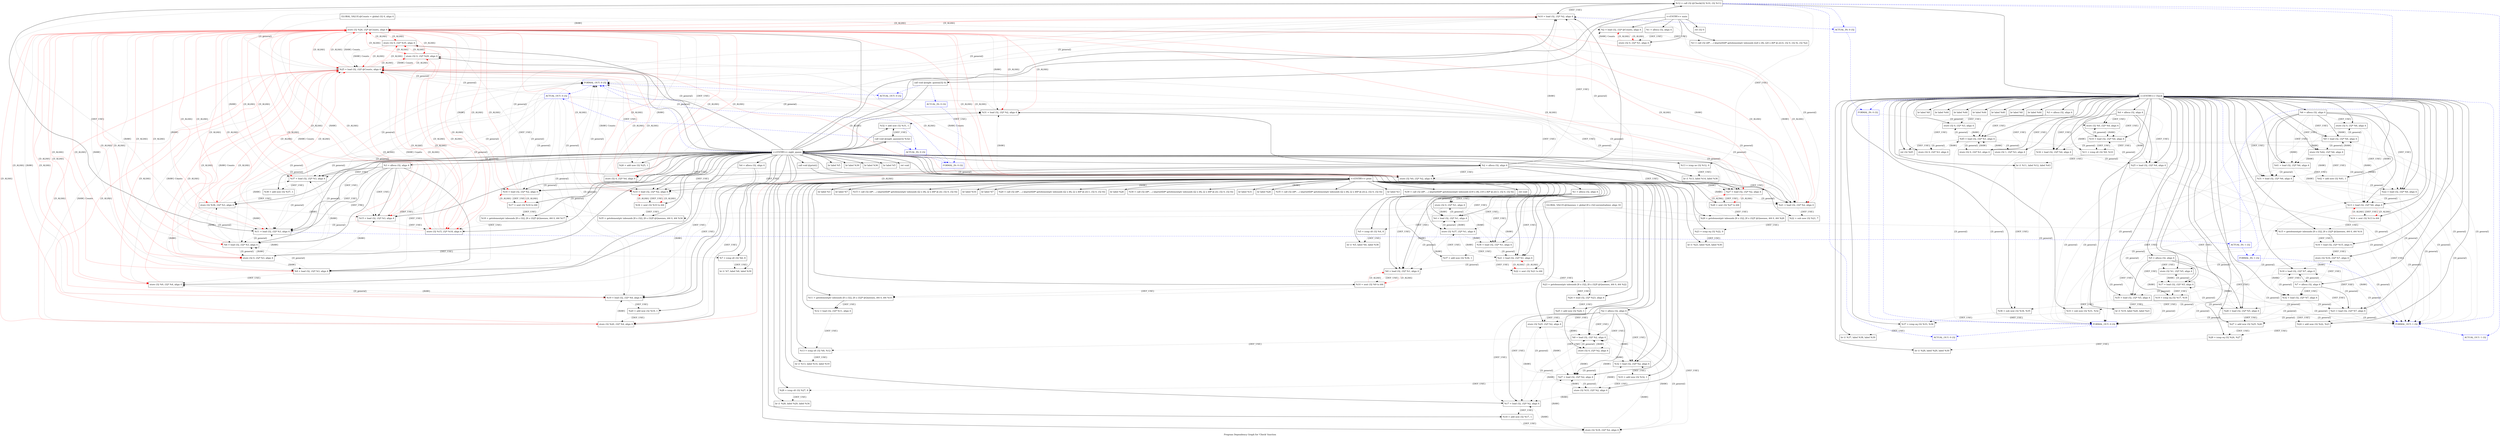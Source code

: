 digraph "Program Dependency Graph for 'Check' function" {
	label="Program Dependency Graph for 'Check' function";
graph [ splines=true ]
	Node0x55f9c066af50 [shape=record,label="{  %3 = alloca i32, align 4}"];
	Node0x55f9c066af50 -> Node0x55f9c06802e0[style=dotted,label = "{DEF_USE}" ];
	Node0x55f9c066af50 -> Node0x55f9c0682840[style=dotted,label = "{DEF_USE}" ];
	Node0x55f9c066af50 -> Node0x55f9c0683b70[style=dotted,label = "{DEF_USE}" ];
	Node0x55f9c066af50 -> Node0x55f9c0683b40[style=dotted,label = "{DEF_USE}" ];
	Node0x55f9c066af50 -> Node0x55f9c0683b10[style=dotted,label = "{DEF_USE}" ];
	Node0x55f9c066af50 -> Node0x55f9c0683b10;
	Node0x55f9c06802e0 [shape=record,label="{  store i32 0, i32* %3, align 4}"];
	Node0x55f9c06802e0 -> Node0x55f9c0683b10[style=dotted,label = "{RAW} "];
	Node0x55f9c0682840 [shape=record,label="{  store i32 0, i32* %3, align 4}"];
	Node0x55f9c0682840 -> Node0x55f9c0683b10[style=dotted,label = "{RAW} "];
	Node0x55f9c0683b70 [shape=record,label="{  store i32 0, i32* %3, align 4}"];
	Node0x55f9c0683b70 -> Node0x55f9c0683b10[style=dotted,label = "{RAW} "];
	Node0x55f9c0683b40 [shape=record,label="{  store i32 1, i32* %3, align 4}"];
	Node0x55f9c0683b40 -> Node0x55f9c0683b10[style=dotted,label = "{RAW} "];
	Node0x55f9c0683b10 [shape=record,label="{  %45 = load i32, i32* %3, align 4}"];
	Node0x55f9c0683b10 -> Node0x55f9c06802e0[style=dotted, label = "{D_general}"];
	Node0x55f9c0683b10 -> Node0x55f9c0682840[style=dotted, label = "{D_general}"];
	Node0x55f9c0683b10 -> Node0x55f9c0683b70[style=dotted, label = "{D_general}"];
	Node0x55f9c0683b10 -> Node0x55f9c0683b40[style=dotted, label = "{D_general}"];
	Node0x55f9c0683b10 -> Node0x55f9c0684e90[style=dotted,label = "{DEF_USE}" ];
	Node0x55f9c0683b10 -> Node0x55f9c0685550[style=dotted, label = "{D_general}"];
	Node0x55f9c0683b10 -> Node0x55f9c0684d20[style=dotted, label = "{D_general}"];
	Node0x55f9c0683ba0 [shape=record,label="{  %4 = alloca i32, align 4}"];
	Node0x55f9c0683ba0 -> Node0x55f9c0683bd0[style=dotted,label = "{DEF_USE}" ];
	Node0x55f9c0683ba0 -> Node0x55f9c0683c00[style=dotted,label = "{DEF_USE}" ];
	Node0x55f9c0683ba0 -> Node0x55f9c0683c00;
	Node0x55f9c0683ba0 -> Node0x55f9c0683cc0[style=dotted,label = "{DEF_USE}" ];
	Node0x55f9c0683ba0 -> Node0x55f9c0683cc0;
	Node0x55f9c0683ba0 -> Node0x55f9c0683d80[style=dotted,label = "{DEF_USE}" ];
	Node0x55f9c0683ba0 -> Node0x55f9c0683d80;
	Node0x55f9c0683bd0 [shape=record,label="{  store i32 %0, i32* %4, align 4}"];
	Node0x55f9c0683bd0 -> Node0x55f9c0683c00[style=dotted,label = "{RAW} "];
	Node0x55f9c0683bd0 -> Node0x55f9c0683cc0[style=dotted,label = "{RAW} "];
	Node0x55f9c0683bd0 -> Node0x55f9c0683d80[style=dotted,label = "{RAW} "];
	Node0x55f9c0683c00 [shape=record,label="{  %10 = load i32, i32* %4, align 4}"];
	Node0x55f9c0683c00 -> Node0x55f9c0683bd0[style=dotted, label = "{D_general}"];
	Node0x55f9c0683c00 -> Node0x55f9c0683d80[style=dotted, label = "{D_general}"];
	Node0x55f9c0683c00 -> Node0x55f9c0684720[style=dotted,label = "{DEF_USE}" ];
	Node0x55f9c0683c00 -> Node0x55f9c0685550[style=dotted, label = "{D_general}"];
	Node0x55f9c0683c00 -> Node0x55f9c0684d20[style=dotted, label = "{D_general}"];
	Node0x55f9c0683cc0 [shape=record,label="{  %25 = load i32, i32* %4, align 4}"];
	Node0x55f9c0683cc0 -> Node0x55f9c0683c00[style=dotted, label = "{D_general}"];
	Node0x55f9c0683cc0 -> Node0x55f9c0684ba0[style=dotted,label = "{DEF_USE}" ];
	Node0x55f9c0683cc0 -> Node0x55f9c0685550[style=dotted, label = "{D_general}"];
	Node0x55f9c0683cc0 -> Node0x55f9c0684d20[style=dotted, label = "{D_general}"];
	Node0x55f9c0683d80 [shape=record,label="{  %34 = load i32, i32* %4, align 4}"];
	Node0x55f9c0683d80 -> Node0x55f9c0683cc0[style=dotted, label = "{D_general}"];
	Node0x55f9c0683d80 -> Node0x55f9c0684da0[style=dotted,label = "{DEF_USE}" ];
	Node0x55f9c0683d80 -> Node0x55f9c0685550[style=dotted, label = "{D_general}"];
	Node0x55f9c0683d80 -> Node0x55f9c0684d20[style=dotted, label = "{D_general}"];
	Node0x55f9c0683db0 [shape=record,label="{  %5 = alloca i32, align 4}"];
	Node0x55f9c0683db0 -> Node0x55f9c0683de0[style=dotted,label = "{DEF_USE}" ];
	Node0x55f9c0683db0 -> Node0x55f9c0683e10[style=dotted,label = "{DEF_USE}" ];
	Node0x55f9c0683db0 -> Node0x55f9c0683e10;
	Node0x55f9c0683db0 -> Node0x55f9c0683e40[style=dotted,label = "{DEF_USE}" ];
	Node0x55f9c0683db0 -> Node0x55f9c0683e40;
	Node0x55f9c0683db0 -> Node0x55f9c0683f00[style=dotted,label = "{DEF_USE}" ];
	Node0x55f9c0683db0 -> Node0x55f9c0683f00;
	Node0x55f9c0683de0 [shape=record,label="{  store i32 %1, i32* %5, align 4}"];
	Node0x55f9c0683de0 -> Node0x55f9c0683e10[style=dotted,label = "{RAW} "];
	Node0x55f9c0683de0 -> Node0x55f9c0683e40[style=dotted,label = "{RAW} "];
	Node0x55f9c0683de0 -> Node0x55f9c0683f00[style=dotted,label = "{RAW} "];
	Node0x55f9c0683e10 [shape=record,label="{  %17 = load i32, i32* %5, align 4}"];
	Node0x55f9c0683e10 -> Node0x55f9c0683de0[style=dotted, label = "{D_general}"];
	Node0x55f9c0683e10 -> Node0x55f9c0683f00[style=dotted, label = "{D_general}"];
	Node0x55f9c0683e10 -> Node0x55f9c0684980[style=dotted,label = "{DEF_USE}" ];
	Node0x55f9c0683e10 -> Node0x55f9c0685550[style=dotted, label = "{D_general}"];
	Node0x55f9c0683e10 -> Node0x55f9c0684d20[style=dotted, label = "{D_general}"];
	Node0x55f9c0683e40 [shape=record,label="{  %26 = load i32, i32* %5, align 4}"];
	Node0x55f9c0683e40 -> Node0x55f9c0683e10[style=dotted, label = "{D_general}"];
	Node0x55f9c0683e40 -> Node0x55f9c0684ba0[style=dotted,label = "{DEF_USE}" ];
	Node0x55f9c0683e40 -> Node0x55f9c0685550[style=dotted, label = "{D_general}"];
	Node0x55f9c0683e40 -> Node0x55f9c0684d20[style=dotted, label = "{D_general}"];
	Node0x55f9c0683f00 [shape=record,label="{  %35 = load i32, i32* %5, align 4}"];
	Node0x55f9c0683f00 -> Node0x55f9c0683e40[style=dotted, label = "{D_general}"];
	Node0x55f9c0683f00 -> Node0x55f9c0684da0[style=dotted,label = "{DEF_USE}" ];
	Node0x55f9c0683f00 -> Node0x55f9c0685550[style=dotted, label = "{D_general}"];
	Node0x55f9c0683f00 -> Node0x55f9c0684d20[style=dotted, label = "{D_general}"];
	Node0x55f9c0683f30 [shape=record,label="{  %6 = alloca i32, align 4}"];
	Node0x55f9c0683f30 -> Node0x55f9c0684070[style=dotted,label = "{DEF_USE}" ];
	Node0x55f9c0683f30 -> Node0x55f9c06840a0[style=dotted,label = "{DEF_USE}" ];
	Node0x55f9c0683f30 -> Node0x55f9c06840a0;
	Node0x55f9c0683f30 -> Node0x55f9c06840d0[style=dotted,label = "{DEF_USE}" ];
	Node0x55f9c0683f30 -> Node0x55f9c06840d0;
	Node0x55f9c0683f30 -> Node0x55f9c0684100[style=dotted,label = "{DEF_USE}" ];
	Node0x55f9c0683f30 -> Node0x55f9c0684100;
	Node0x55f9c0683f30 -> Node0x55f9c0684130[style=dotted,label = "{DEF_USE}" ];
	Node0x55f9c0683f30 -> Node0x55f9c0684130;
	Node0x55f9c0683f30 -> Node0x55f9c0684270[style=dotted,label = "{DEF_USE}" ];
	Node0x55f9c0683f30 -> Node0x55f9c0684270;
	Node0x55f9c0683f30 -> Node0x55f9c06842a0[style=dotted,label = "{DEF_USE}" ];
	Node0x55f9c0684070 [shape=record,label="{  store i32 0, i32* %6, align 4}"];
	Node0x55f9c0684070 -> Node0x55f9c06840a0[style=dotted,label = "{RAW} "];
	Node0x55f9c0684070 -> Node0x55f9c06840d0[style=dotted,label = "{RAW} "];
	Node0x55f9c0684070 -> Node0x55f9c0684100[style=dotted,label = "{RAW} "];
	Node0x55f9c0684070 -> Node0x55f9c0684130[style=dotted,label = "{RAW} "];
	Node0x55f9c0684070 -> Node0x55f9c0684270[style=dotted,label = "{RAW} "];
	Node0x55f9c06840a0 [shape=record,label="{  %9 = load i32, i32* %6, align 4}"];
	Node0x55f9c06840a0 -> Node0x55f9c0684070[style=dotted, label = "{D_general}"];
	Node0x55f9c06840a0 -> Node0x55f9c06842a0[style=dotted, label = "{D_general}"];
	Node0x55f9c06840a0 -> Node0x55f9c0684720[style=dotted,label = "{DEF_USE}" ];
	Node0x55f9c06840a0 -> Node0x55f9c0685550[style=dotted, label = "{D_general}"];
	Node0x55f9c06840a0 -> Node0x55f9c0684d20[style=dotted, label = "{D_general}"];
	Node0x55f9c06840d0 [shape=record,label="{  %13 = load i32, i32* %6, align 4}"];
	Node0x55f9c06840d0 -> Node0x55f9c06840a0[style=dotted, label = "{D_general}"];
	Node0x55f9c06840d0 -> Node0x55f9c06847f0[style=dotted,label = "{DEF_USE}" ];
	Node0x55f9c06840d0 -> Node0x55f9c06847f0[style=dotted, label="{D_ALIAS}", color="red", penwidth="2.0"];
	Node0x55f9c06840d0 -> Node0x55f9c0685550[style=dotted, label = "{D_general}"];
	Node0x55f9c06840d0 -> Node0x55f9c0684d20[style=dotted, label = "{D_general}"];
	Node0x55f9c0684100 [shape=record,label="{  %22 = load i32, i32* %6, align 4}"];
	Node0x55f9c0684100 -> Node0x55f9c06840d0[style=dotted, label = "{D_general}"];
	Node0x55f9c0684100 -> Node0x55f9c0684ac0[style=dotted,label = "{DEF_USE}" ];
	Node0x55f9c0684100 -> Node0x55f9c0685550[style=dotted, label = "{D_general}"];
	Node0x55f9c0684100 -> Node0x55f9c0684d20[style=dotted, label = "{D_general}"];
	Node0x55f9c0684130 [shape=record,label="{  %31 = load i32, i32* %6, align 4}"];
	Node0x55f9c0684130 -> Node0x55f9c0684100[style=dotted, label = "{D_general}"];
	Node0x55f9c0684130 -> Node0x55f9c0684cc0[style=dotted,label = "{DEF_USE}" ];
	Node0x55f9c0684130 -> Node0x55f9c0685550[style=dotted, label = "{D_general}"];
	Node0x55f9c0684130 -> Node0x55f9c0684d20[style=dotted, label = "{D_general}"];
	Node0x55f9c0684270 [shape=record,label="{  %41 = load i32, i32* %6, align 4}"];
	Node0x55f9c0684270 -> Node0x55f9c0684130[style=dotted, label = "{D_general}"];
	Node0x55f9c0684270 -> Node0x55f9c0684ec0[style=dotted,label = "{DEF_USE}" ];
	Node0x55f9c0684270 -> Node0x55f9c0685550[style=dotted, label = "{D_general}"];
	Node0x55f9c0684270 -> Node0x55f9c0684d20[style=dotted, label = "{D_general}"];
	Node0x55f9c06842a0 [shape=record,label="{  store i32 %42, i32* %6, align 4}"];
	Node0x55f9c06842a0 -> Node0x55f9c06840a0[style=dotted,label = "{RAW} "];
	Node0x55f9c06842a0 -> Node0x55f9c06840d0[style=dotted,label = "{RAW} "];
	Node0x55f9c06842a0 -> Node0x55f9c0684100[style=dotted,label = "{RAW} "];
	Node0x55f9c06842a0 -> Node0x55f9c0684130[style=dotted,label = "{RAW} "];
	Node0x55f9c06842a0 -> Node0x55f9c0684270[style=dotted,label = "{RAW} "];
	Node0x55f9c06842d0 [shape=record,label="{  %7 = alloca i32, align 4}"];
	Node0x55f9c06842d0 -> Node0x55f9c0684300[style=dotted,label = "{DEF_USE}" ];
	Node0x55f9c06842d0 -> Node0x55f9c0684330[style=dotted,label = "{DEF_USE}" ];
	Node0x55f9c06842d0 -> Node0x55f9c0684330;
	Node0x55f9c06842d0 -> Node0x55f9c0684360[style=dotted,label = "{DEF_USE}" ];
	Node0x55f9c06842d0 -> Node0x55f9c0684360;
	Node0x55f9c06842d0 -> Node0x55f9c0684390[style=dotted,label = "{DEF_USE}" ];
	Node0x55f9c06842d0 -> Node0x55f9c0684390;
	Node0x55f9c0684300 [shape=record,label="{  store i32 %16, i32* %7, align 4}"];
	Node0x55f9c0684300 -> Node0x55f9c0684330[style=dotted,label = "{RAW} "];
	Node0x55f9c0684300 -> Node0x55f9c0684360[style=dotted,label = "{RAW} "];
	Node0x55f9c0684300 -> Node0x55f9c0684390[style=dotted,label = "{RAW} "];
	Node0x55f9c0684330 [shape=record,label="{  %18 = load i32, i32* %7, align 4}"];
	Node0x55f9c0684330 -> Node0x55f9c06842d0[style=dotted, label = "{D_general}"];
	Node0x55f9c0684330 -> Node0x55f9c0684390[style=dotted, label = "{D_general}"];
	Node0x55f9c0684330 -> Node0x55f9c0684980[style=dotted,label = "{DEF_USE}" ];
	Node0x55f9c0684330 -> Node0x55f9c0685550[style=dotted, label = "{D_general}"];
	Node0x55f9c0684330 -> Node0x55f9c0684d20[style=dotted, label = "{D_general}"];
	Node0x55f9c0684360 [shape=record,label="{  %23 = load i32, i32* %7, align 4}"];
	Node0x55f9c0684360 -> Node0x55f9c0684330[style=dotted, label = "{D_general}"];
	Node0x55f9c0684360 -> Node0x55f9c0684ac0[style=dotted,label = "{DEF_USE}" ];
	Node0x55f9c0684360 -> Node0x55f9c0685550[style=dotted, label = "{D_general}"];
	Node0x55f9c0684360 -> Node0x55f9c0684d20[style=dotted, label = "{D_general}"];
	Node0x55f9c0684390 [shape=record,label="{  %32 = load i32, i32* %7, align 4}"];
	Node0x55f9c0684390 -> Node0x55f9c0684360[style=dotted, label = "{D_general}"];
	Node0x55f9c0684390 -> Node0x55f9c0684cc0[style=dotted,label = "{DEF_USE}" ];
	Node0x55f9c0684390 -> Node0x55f9c0685550[style=dotted, label = "{D_general}"];
	Node0x55f9c0684390 -> Node0x55f9c0684d20[style=dotted, label = "{D_general}"];
	Node0x55f9c06843c0 [shape=record,label="{GLOBAL_VALUE:@Queenes = global [8 x i32] zeroinitializer, align 16}"];
	Node0x55f9c06843c0 -> Node0x55f9c0684480[style=dotted];
	Node0x55f9c06843c0 -> Node0x55f9c06844b0[style=dotted];
	Node0x55f9c06843c0 -> Node0x55f9c0684510[style=dotted];
	Node0x55f9c06843c0 -> Node0x55f9c06844e0[style=dotted];
	Node0x55f9c06843c0 -> Node0x55f9c0684540[style=dotted];
	Node0x55f9c06843c0 -> Node0x55f9c0684600[style=dotted];
	Node0x55f9c0684480 [shape=record,label="{  %35 = getelementptr inbounds [8 x i32], [8 x i32]* @Queenes, i64 0, i64 %34}"];
	Node0x55f9c0684480 -> Node0x55f9c06937a0[style=dotted,label = "{DEF_USE}" ];
	Node0x55f9c06844b0 [shape=record,label="{  %29 = getelementptr inbounds [8 x i32], [8 x i32]* @Queenes, i64 0, i64 %28}"];
	Node0x55f9c06844b0 -> Node0x55f9c06936b0[style=dotted,label = "{DEF_USE}" ];
	Node0x55f9c0684510 [shape=record,label="{  %18 = getelementptr inbounds [8 x i32], [8 x i32]* @Queenes, i64 0, i64 %17}"];
	Node0x55f9c0684510 -> Node0x55f9c0693570[style=dotted,label = "{DEF_USE}" ];
	Node0x55f9c06844e0 [shape=record,label="{  %23 = getelementptr inbounds [8 x i32], [8 x i32]* @Queenes, i64 0, i64 %22}"];
	Node0x55f9c06844e0 -> Node0x55f9c0688cc0[style=dotted,label = "{DEF_USE}" ];
	Node0x55f9c06844e0 -> Node0x55f9c0688cc0;
	Node0x55f9c0684540 [shape=record,label="{  %11 = getelementptr inbounds [8 x i32], [8 x i32]* @Queenes, i64 0, i64 %10}"];
	Node0x55f9c0684540 -> Node0x55f9c0688ab0[style=dotted,label = "{DEF_USE}" ];
	Node0x55f9c0684540 -> Node0x55f9c0688ab0;
	Node0x55f9c0684600 [shape=record,label="{  %15 = getelementptr inbounds [8 x i32], [8 x i32]* @Queenes, i64 0, i64 %14}"];
	Node0x55f9c0684600 -> Node0x55f9c06848d0[style=dotted,label = "{DEF_USE}" ];
	Node0x55f9c0684600 -> Node0x55f9c06848d0;
	Node0x55f9c0684630 [shape=record,label="{GLOBAL_VALUE:@Counts = global i32 0, align 4}"];
	Node0x55f9c0684630 -> Node0x55f9c0684660[style=dotted];
	Node0x55f9c0684630 -> Node0x55f9c0684690[style=dotted];
	Node0x55f9c0684630 -> Node0x55f9c06846f0[style=dotted];
	Node0x55f9c0684660 [shape=record,label="{  %2 = load i32, i32* @Counts, align 4}"];
	Node0x55f9c0684660 -> Node0x55f9c06984b0[style=dotted,label = "{DEF_USE}" ];
	Node0x55f9c0684660 -> Node0x55f9c0698420[style=dotted, label="{D_ALIAS}", color="red", penwidth="2.0"];
	Node0x55f9c0684690 [shape=record,label="{  store i32 %26, i32* @Counts, align 4}"];
	Node0x55f9c0684690 -> Node0x55f9c0695570[style=dotted,label = "{RAW} "];
	Node0x55f9c0684690 -> Node0x55f9c06955a0[style=dotted,label = "{RAW} "];
	Node0x55f9c0684690 -> Node0x55f9c0691bf0[style=dotted,label = "{RAW} "];
	Node0x55f9c0684690 -> Node0x55f9c06955d0[style=dotted,label = "{RAW} "];
	Node0x55f9c0684690 -> Node0x55f9c0695600[style=dotted,label = "{RAW} "];
	Node0x55f9c0684690 -> Node0x55f9c0692220[style=dotted,label = "{RAW} "];
	Node0x55f9c0684690 -> Node0x55f9c06926a0[style=dotted,label = "{RAW} "];
	Node0x55f9c0684690 -> Node0x55f9c0691ea0[style=dotted,label = "{RAW} "];
	Node0x55f9c0684690 -> Node0x55f9c06846f0[style=dotted,label = "{RAW} Counts"];
	Node0x55f9c0684690 -> Node0x55f9c06920d0[style=dotted,label = "{RAW} "];
	Node0x55f9c0684690 -> Node0x55f9c0694c40[style=dotted,label = "{RAW} "];
	Node0x55f9c0684690 -> Node0x55f9c06954e0[style=dotted,label = "{RAW} "];
	Node0x55f9c0684690 -> Node0x55f9c0695740[style=dotted,label = "{RAW} "];
	Node0x55f9c0684690 -> Node0x55f9c0686e10[style=dotted, label="{D_ALIAS}", color="red", penwidth="2.0"];
	Node0x55f9c0684690 -> Node0x55f9c0695540[style=dotted, label="{D_ALIAS}", color="red", penwidth="2.0"];
	Node0x55f9c0684690 -> Node0x55f9c067db90[style=dotted, label="{D_ALIAS}", color="red", penwidth="2.0"];
	Node0x55f9c0684690 -> Node0x55f9c067dbc0[style=dotted, label="{D_ALIAS}", color="red", penwidth="2.0"];
	Node0x55f9c0684690 -> Node0x55f9c0693570[style=dotted, label="{D_ALIAS}", color="red", penwidth="2.0"];
	Node0x55f9c0684690 -> Node0x55f9c0692670[style=dotted, label="{D_ALIAS}", color="red", penwidth="2.0"];
	Node0x55f9c0684690 -> Node0x55f9c0695570[style=dotted, label="{D_ALIAS}", color="red", penwidth="2.0"];
	Node0x55f9c0684690 -> Node0x55f9c06955a0[style=dotted, label="{D_ALIAS}", color="red", penwidth="2.0"];
	Node0x55f9c0684690 -> Node0x55f9c0691bf0[style=dotted, label="{D_ALIAS}", color="red", penwidth="2.0"];
	Node0x55f9c0684690 -> Node0x55f9c06955d0[style=dotted, label="{D_ALIAS}", color="red", penwidth="2.0"];
	Node0x55f9c0684690 -> Node0x55f9c0695600[style=dotted, label="{D_ALIAS}", color="red", penwidth="2.0"];
	Node0x55f9c0684690 -> Node0x55f9c0692220[style=dotted, label="{D_ALIAS}", color="red", penwidth="2.0"];
	Node0x55f9c0684690 -> Node0x55f9c06926a0[style=dotted, label="{D_ALIAS}", color="red", penwidth="2.0"];
	Node0x55f9c0684690 -> Node0x55f9c0691ea0[style=dotted, label="{D_ALIAS}", color="red", penwidth="2.0"];
	Node0x55f9c0684690 -> Node0x55f9c06846f0[style=dotted, label="{D_ALIAS}", color="red", penwidth="2.0"];
	Node0x55f9c0684690 -> Node0x55f9c06920d0[style=dotted, label="{D_ALIAS}", color="red", penwidth="2.0"];
	Node0x55f9c0684690 -> Node0x55f9c0694c40[style=dotted, label="{D_ALIAS}", color="red", penwidth="2.0"];
	Node0x55f9c0684690 -> Node0x55f9c06954e0[style=dotted, label="{D_ALIAS}", color="red", penwidth="2.0"];
	Node0x55f9c0684690 -> Node0x55f9c0695740[style=dotted, label="{D_ALIAS}", color="red", penwidth="2.0"];
	Node0x55f9c0684690 -> Node0x55f9c06936b0[style=dotted, label="{D_ALIAS}", color="red", penwidth="2.0"];
	Node0x55f9c0684690 -> Node0x55f9c06937a0[style=dotted, label="{D_ALIAS}", color="red", penwidth="2.0"];
	Node0x55f9c0684690 -> Node0x55f9c0695770[style=dotted, label="{D_ALIAS}", color="red", penwidth="2.0"];
	Node0x55f9c06846f0 [shape=record,label="{  %25 = load i32, i32* @Counts, align 4}"];
	Node0x55f9c06846f0 -> Node0x55f9c06933b0[style=dotted, label = "{D_general}"];
	Node0x55f9c06846f0 -> Node0x55f9c0693a70[style=dotted,label = "{DEF_USE}" ];
	Node0x55f9c06846f0 -> Node0x55f9c0686e10[style=dotted, label="{D_ALIAS}", color="red", penwidth="2.0"];
	Node0x55f9c06846f0 -> Node0x55f9c0695540[style=dotted, label="{D_ALIAS}", color="red", penwidth="2.0"];
	Node0x55f9c06846f0 -> Node0x55f9c067db90[style=dotted, label="{D_ALIAS}", color="red", penwidth="2.0"];
	Node0x55f9c06846f0 -> Node0x55f9c067dbc0[style=dotted, label="{D_ALIAS}", color="red", penwidth="2.0"];
	Node0x55f9c06846f0 -> Node0x55f9c0693570[style=dotted, label="{D_ALIAS}", color="red", penwidth="2.0"];
	Node0x55f9c06846f0 -> Node0x55f9c0692670[style=dotted, label="{D_ALIAS}", color="red", penwidth="2.0"];
	Node0x55f9c06846f0 -> Node0x55f9c0684690[style=dotted, label="{D_ALIAS}", color="red", penwidth="2.0"];
	Node0x55f9c06846f0 -> Node0x55f9c06936b0[style=dotted, label="{D_ALIAS}", color="red", penwidth="2.0"];
	Node0x55f9c06846f0 -> Node0x55f9c06937a0[style=dotted, label="{D_ALIAS}", color="red", penwidth="2.0"];
	Node0x55f9c06846f0 -> Node0x55f9c0695770[style=dotted, label="{D_ALIAS}", color="red", penwidth="2.0"];
	Node0x55f9c06846f0 -> Node0x55f9c0695840[style=dotted, label = "{D_general}"];
	Node0x55f9c0684720 [shape=record,label="{  %11 = icmp slt i32 %9, %10}"];
	Node0x55f9c0684720 -> Node0x55f9c06846c0[style=dotted,label = "{DEF_USE}" ];
	Node0x55f9c06846c0 [shape=record,label="{  br i1 %11, label %12, label %43}"];
	Node0x55f9c06847f0 [shape=record,label="{  %14 = sext i32 %13 to i64}"];
	Node0x55f9c06847f0 -> Node0x55f9c0684600[style=dotted,label = "{DEF_USE}" ];
	Node0x55f9c06847f0 -> Node0x55f9c06840d0[style=dotted, label="{D_ALIAS}", color="red", penwidth="2.0"];
	Node0x55f9c06848d0 [shape=record,label="{  %16 = load i32, i32* %15, align 4}"];
	Node0x55f9c06848d0 -> Node0x55f9c0684300[style=dotted,label = "{DEF_USE}" ];
	Node0x55f9c06848d0 -> Node0x55f9c0685550[style=dotted, label = "{D_general}"];
	Node0x55f9c06848d0 -> Node0x55f9c0684d20[style=dotted, label = "{D_general}"];
	Node0x55f9c0684980 [shape=record,label="{  %19 = icmp eq i32 %17, %18}"];
	Node0x55f9c0684980 -> Node0x55f9c0684820[style=dotted,label = "{DEF_USE}" ];
	Node0x55f9c0684820 [shape=record,label="{  br i1 %19, label %20, label %21}"];
	Node0x55f9c0684ac0 [shape=record,label="{  %24 = add nsw i32 %22, %23}"];
	Node0x55f9c0684ac0 -> Node0x55f9c0684a90[style=dotted,label = "{DEF_USE}" ];
	Node0x55f9c0684a90 [shape=record,label="{  %28 = icmp eq i32 %24, %27}"];
	Node0x55f9c0684a90 -> Node0x55f9c0684b70[style=dotted,label = "{DEF_USE}" ];
	Node0x55f9c0684ba0 [shape=record,label="{  %27 = add nsw i32 %25, %26}"];
	Node0x55f9c0684ba0 -> Node0x55f9c0684a90[style=dotted,label = "{DEF_USE}" ];
	Node0x55f9c0684b70 [shape=record,label="{  br i1 %28, label %29, label %30}"];
	Node0x55f9c0684cc0 [shape=record,label="{  %33 = sub nsw i32 %31, %32}"];
	Node0x55f9c0684cc0 -> Node0x55f9c0684c90[style=dotted,label = "{DEF_USE}" ];
	Node0x55f9c0684c90 [shape=record,label="{  %37 = icmp eq i32 %33, %36}"];
	Node0x55f9c0684c90 -> Node0x55f9c0684d70[style=dotted,label = "{DEF_USE}" ];
	Node0x55f9c0684da0 [shape=record,label="{  %36 = sub nsw i32 %34, %35}"];
	Node0x55f9c0684da0 -> Node0x55f9c0684c90[style=dotted,label = "{DEF_USE}" ];
	Node0x55f9c0684d70 [shape=record,label="{  br i1 %37, label %38, label %39}"];
	Node0x55f9c0684ec0 [shape=record,label="{  %42 = add nsw i32 %41, 1}"];
	Node0x55f9c0684ec0 -> Node0x55f9c06842a0[style=dotted,label = "{DEF_USE}" ];
	Node0x55f9c0684e90 [shape=record,label="{  ret i32 %45}"];
	Node0x55f9c0685100 [shape=record,label="{\<\<ENTRY\>\> Check}"];
	Node0x55f9c0685100 -> Node0x55f9c066af50;
	Node0x55f9c0685100 -> Node0x55f9c0683ba0;
	Node0x55f9c0685100 -> Node0x55f9c0683db0;
	Node0x55f9c0685100 -> Node0x55f9c0683f30;
	Node0x55f9c0685100 -> Node0x55f9c06842d0;
	Node0x55f9c0685100 -> Node0x55f9c0683bd0;
	Node0x55f9c0685100 -> Node0x55f9c0683de0;
	Node0x55f9c0685100 -> Node0x55f9c0684070;
	Node0x55f9c0685100 -> Node0x55f9c0685130;
	Node0x55f9c0685100 -> Node0x55f9c06840a0;
	Node0x55f9c0685100 -> Node0x55f9c0683c00;
	Node0x55f9c0685100 -> Node0x55f9c0684720;
	Node0x55f9c0685100 -> Node0x55f9c06846c0;
	Node0x55f9c0685100 -> Node0x55f9c06840d0;
	Node0x55f9c0685100 -> Node0x55f9c06847f0;
	Node0x55f9c0685100 -> Node0x55f9c0684600;
	Node0x55f9c0685100 -> Node0x55f9c06848d0;
	Node0x55f9c0685100 -> Node0x55f9c0684300;
	Node0x55f9c0685100 -> Node0x55f9c0683e10;
	Node0x55f9c0685100 -> Node0x55f9c0684330;
	Node0x55f9c0685100 -> Node0x55f9c0684980;
	Node0x55f9c0685100 -> Node0x55f9c0684820;
	Node0x55f9c0685100 -> Node0x55f9c06802e0;
	Node0x55f9c0685100 -> Node0x55f9c06851f0;
	Node0x55f9c0685100 -> Node0x55f9c0684100;
	Node0x55f9c0685100 -> Node0x55f9c0684360;
	Node0x55f9c0685100 -> Node0x55f9c0684ac0;
	Node0x55f9c0685100 -> Node0x55f9c0683cc0;
	Node0x55f9c0685100 -> Node0x55f9c0683e40;
	Node0x55f9c0685100 -> Node0x55f9c0684ba0;
	Node0x55f9c0685100 -> Node0x55f9c0684a90;
	Node0x55f9c0685100 -> Node0x55f9c0684b70;
	Node0x55f9c0685100 -> Node0x55f9c0682840;
	Node0x55f9c0685100 -> Node0x55f9c0685220;
	Node0x55f9c0685100 -> Node0x55f9c0684130;
	Node0x55f9c0685100 -> Node0x55f9c0684390;
	Node0x55f9c0685100 -> Node0x55f9c0684cc0;
	Node0x55f9c0685100 -> Node0x55f9c0683d80;
	Node0x55f9c0685100 -> Node0x55f9c0683f00;
	Node0x55f9c0685100 -> Node0x55f9c0684da0;
	Node0x55f9c0685100 -> Node0x55f9c0684c90;
	Node0x55f9c0685100 -> Node0x55f9c0684d70;
	Node0x55f9c0685100 -> Node0x55f9c0683b70;
	Node0x55f9c0685100 -> Node0x55f9c0685250;
	Node0x55f9c0685100 -> Node0x55f9c0685280;
	Node0x55f9c0685100 -> Node0x55f9c0684270;
	Node0x55f9c0685100 -> Node0x55f9c0684ec0;
	Node0x55f9c0685100 -> Node0x55f9c06842a0;
	Node0x55f9c0685100 -> Node0x55f9c06852b0;
	Node0x55f9c0685100 -> Node0x55f9c0683b40;
	Node0x55f9c0685100 -> Node0x55f9c06852e0;
	Node0x55f9c0685100 -> Node0x55f9c0683b10;
	Node0x55f9c0685100 -> Node0x55f9c0684e90;
	Node0x55f9c0685100 -> Node0x55f9c0685520[style=dashed, color="blue"];
	Node0x55f9c0685100 -> Node0x55f9c0685550[style=dashed, color="blue"];
	Node0x55f9c0685100 -> Node0x55f9c0684dd0[style=dashed, color="blue"];
	Node0x55f9c0685100 -> Node0x55f9c0684d20[style=dashed, color="blue"];
	Node0x55f9c0685130 [shape=record,label="{  br label %8}"];
	Node0x55f9c06851f0 [shape=record,label="{  br label %44}"];
	Node0x55f9c0685220 [shape=record,label="{  br label %44}"];
	Node0x55f9c0685250 [shape=record,label="{  br label %44}"];
	Node0x55f9c0685280 [shape=record,label="{  br label %40}"];
	Node0x55f9c06852b0 [shape=record,label="{  br label %8}"];
	Node0x55f9c06852e0 [shape=record,label="{  br label %44}"];
	Node0x55f9c0685520 [shape=record,color="blue",label="{FORMAL_IN: 0 i32}"];
	Node0x55f9c0685520 -> Node0x55f9c0685550[style=dashed, color="blue"];
	Node0x55f9c0685520 -> Node0x55f9c0683bd0[style=dotted, label = "{D_general}"];
	Node0x55f9c0685550 [shape=record,color="blue",label="{FORMAL_OUT: 0 i32}"];
	Node0x55f9c0685550 -> Node0x55f9c0698e70[style=dashed, color="blue"];
	Node0x55f9c0684dd0 [shape=record,color="blue",label="{FORMAL_IN: 1 i32}"];
	Node0x55f9c0684dd0 -> Node0x55f9c0684d20[style=dashed, color="blue"];
	Node0x55f9c0684dd0 -> Node0x55f9c0683de0[style=dotted, label = "{D_general}"];
	Node0x55f9c0684d20 [shape=record,color="blue",label="{FORMAL_OUT: 1 i32}"];
	Node0x55f9c0684d20 -> Node0x55f9c0698ea0[style=dashed, color="blue"];
	Node0x55f9c0680ba0 [shape=record,label="{  %1 = alloca i32, align 4}"];
	Node0x55f9c0680ba0 -> Node0x55f9c06804c0[style=dotted,label = "{DEF_USE}" ];
	Node0x55f9c0680ba0 -> Node0x55f9c067e0d0[style=dotted,label = "{DEF_USE}" ];
	Node0x55f9c0680ba0 -> Node0x55f9c067e0d0;
	Node0x55f9c0680ba0 -> Node0x55f9c0688410[style=dotted,label = "{DEF_USE}" ];
	Node0x55f9c0680ba0 -> Node0x55f9c0688410;
	Node0x55f9c0680ba0 -> Node0x55f9c0688440[style=dotted,label = "{DEF_USE}" ];
	Node0x55f9c0680ba0 -> Node0x55f9c0688440;
	Node0x55f9c0680ba0 -> Node0x55f9c0688470[style=dotted,label = "{DEF_USE}" ];
	Node0x55f9c0680ba0 -> Node0x55f9c0688470;
	Node0x55f9c0680ba0 -> Node0x55f9c06885b0[style=dotted,label = "{DEF_USE}" ];
	Node0x55f9c06804c0 [shape=record,label="{  store i32 0, i32* %1, align 4}"];
	Node0x55f9c06804c0 -> Node0x55f9c067e0d0[style=dotted,label = "{RAW} "];
	Node0x55f9c06804c0 -> Node0x55f9c0688410[style=dotted,label = "{RAW} "];
	Node0x55f9c06804c0 -> Node0x55f9c0688440[style=dotted,label = "{RAW} "];
	Node0x55f9c06804c0 -> Node0x55f9c0688470[style=dotted,label = "{RAW} "];
	Node0x55f9c067e0d0 [shape=record,label="{  %4 = load i32, i32* %1, align 4}"];
	Node0x55f9c067e0d0 -> Node0x55f9c06804c0[style=dotted, label = "{D_general}"];
	Node0x55f9c067e0d0 -> Node0x55f9c06885b0[style=dotted, label = "{D_general}"];
	Node0x55f9c067e0d0 -> Node0x55f9c06888d0[style=dotted,label = "{DEF_USE}" ];
	Node0x55f9c0688410 [shape=record,label="{  %9 = load i32, i32* %1, align 4}"];
	Node0x55f9c0688410 -> Node0x55f9c067e0d0[style=dotted, label = "{D_general}"];
	Node0x55f9c0688410 -> Node0x55f9c0688950[style=dotted,label = "{DEF_USE}" ];
	Node0x55f9c0688410 -> Node0x55f9c0688950[style=dotted, label="{D_ALIAS}", color="red", penwidth="2.0"];
	Node0x55f9c0688440 [shape=record,label="{  %21 = load i32, i32* %1, align 4}"];
	Node0x55f9c0688440 -> Node0x55f9c0688410[style=dotted, label = "{D_general}"];
	Node0x55f9c0688440 -> Node0x55f9c0688b10[style=dotted,label = "{DEF_USE}" ];
	Node0x55f9c0688440 -> Node0x55f9c0688b10[style=dotted, label="{D_ALIAS}", color="red", penwidth="2.0"];
	Node0x55f9c0688470 [shape=record,label="{  %36 = load i32, i32* %1, align 4}"];
	Node0x55f9c0688470 -> Node0x55f9c0688440[style=dotted, label = "{D_general}"];
	Node0x55f9c0688470 -> Node0x55f9c0688fd0[style=dotted,label = "{DEF_USE}" ];
	Node0x55f9c06885b0 [shape=record,label="{  store i32 %37, i32* %1, align 4}"];
	Node0x55f9c06885b0 -> Node0x55f9c067e0d0[style=dotted,label = "{RAW} "];
	Node0x55f9c06885b0 -> Node0x55f9c0688410[style=dotted,label = "{RAW} "];
	Node0x55f9c06885b0 -> Node0x55f9c0688440[style=dotted,label = "{RAW} "];
	Node0x55f9c06885b0 -> Node0x55f9c0688470[style=dotted,label = "{RAW} "];
	Node0x55f9c06885e0 [shape=record,label="{  %2 = alloca i32, align 4}"];
	Node0x55f9c06885e0 -> Node0x55f9c0688610[style=dotted,label = "{DEF_USE}" ];
	Node0x55f9c06885e0 -> Node0x55f9c0688640[style=dotted,label = "{DEF_USE}" ];
	Node0x55f9c06885e0 -> Node0x55f9c0688640;
	Node0x55f9c06885e0 -> Node0x55f9c0688670[style=dotted,label = "{DEF_USE}" ];
	Node0x55f9c06885e0 -> Node0x55f9c0688670;
	Node0x55f9c06885e0 -> Node0x55f9c06886a0[style=dotted,label = "{DEF_USE}" ];
	Node0x55f9c06885e0 -> Node0x55f9c06886d0[style=dotted,label = "{DEF_USE}" ];
	Node0x55f9c06885e0 -> Node0x55f9c0688700[style=dotted,label = "{DEF_USE}" ];
	Node0x55f9c06885e0 -> Node0x55f9c0688700;
	Node0x55f9c06885e0 -> Node0x55f9c0688840[style=dotted,label = "{DEF_USE}" ];
	Node0x55f9c06885e0 -> Node0x55f9c0688840;
	Node0x55f9c06885e0 -> Node0x55f9c0688870[style=dotted,label = "{DEF_USE}" ];
	Node0x55f9c0688610 [shape=record,label="{  store i32 0, i32* %2, align 4}"];
	Node0x55f9c0688610 -> Node0x55f9c0688640[style=dotted,label = "{RAW} "];
	Node0x55f9c0688610 -> Node0x55f9c0688670[style=dotted,label = "{RAW} "];
	Node0x55f9c0688610 -> Node0x55f9c0688700[style=dotted,label = "{RAW} "];
	Node0x55f9c0688610 -> Node0x55f9c0688840[style=dotted,label = "{RAW} "];
	Node0x55f9c0688640 [shape=record,label="{  %8 = load i32, i32* %2, align 4}"];
	Node0x55f9c0688640 -> Node0x55f9c0688610[style=dotted, label = "{D_general}"];
	Node0x55f9c0688640 -> Node0x55f9c06886a0[style=dotted, label = "{D_general}"];
	Node0x55f9c0688640 -> Node0x55f9c06889d0[style=dotted,label = "{DEF_USE}" ];
	Node0x55f9c0688670 [shape=record,label="{  %17 = load i32, i32* %2, align 4}"];
	Node0x55f9c0688670 -> Node0x55f9c0688640[style=dotted, label = "{D_general}"];
	Node0x55f9c0688670 -> Node0x55f9c0688b40[style=dotted,label = "{DEF_USE}" ];
	Node0x55f9c06886a0 [shape=record,label="{  store i32 %18, i32* %2, align 4}"];
	Node0x55f9c06886a0 -> Node0x55f9c0688640[style=dotted,label = "{RAW} "];
	Node0x55f9c06886a0 -> Node0x55f9c0688670[style=dotted,label = "{RAW} "];
	Node0x55f9c06886a0 -> Node0x55f9c0688700[style=dotted,label = "{RAW} "];
	Node0x55f9c06886a0 -> Node0x55f9c0688840[style=dotted,label = "{RAW} "];
	Node0x55f9c06886d0 [shape=record,label="{  store i32 %25, i32* %2, align 4}"];
	Node0x55f9c06886d0 -> Node0x55f9c0688640[style=dotted,label = "{RAW} "];
	Node0x55f9c06886d0 -> Node0x55f9c0688670[style=dotted,label = "{RAW} "];
	Node0x55f9c06886d0 -> Node0x55f9c0688700[style=dotted,label = "{RAW} "];
	Node0x55f9c06886d0 -> Node0x55f9c0688840[style=dotted,label = "{RAW} "];
	Node0x55f9c0688700 [shape=record,label="{  %27 = load i32, i32* %2, align 4}"];
	Node0x55f9c0688700 -> Node0x55f9c06886d0[style=dotted, label = "{D_general}"];
	Node0x55f9c0688700 -> Node0x55f9c0688870[style=dotted, label = "{D_general}"];
	Node0x55f9c0688700 -> Node0x55f9c0688e30[style=dotted,label = "{DEF_USE}" ];
	Node0x55f9c0688840 [shape=record,label="{  %32 = load i32, i32* %2, align 4}"];
	Node0x55f9c0688840 -> Node0x55f9c0688700[style=dotted, label = "{D_general}"];
	Node0x55f9c0688840 -> Node0x55f9c0688eb0[style=dotted,label = "{DEF_USE}" ];
	Node0x55f9c0688870 [shape=record,label="{  store i32 %33, i32* %2, align 4}"];
	Node0x55f9c0688870 -> Node0x55f9c0688640[style=dotted,label = "{RAW} "];
	Node0x55f9c0688870 -> Node0x55f9c0688670[style=dotted,label = "{RAW} "];
	Node0x55f9c0688870 -> Node0x55f9c0688700[style=dotted,label = "{RAW} "];
	Node0x55f9c0688870 -> Node0x55f9c0688840[style=dotted,label = "{RAW} "];
	Node0x55f9c06888d0 [shape=record,label="{  %5 = icmp slt i32 %4, 8}"];
	Node0x55f9c06888d0 -> Node0x55f9c06888a0[style=dotted,label = "{DEF_USE}" ];
	Node0x55f9c06888a0 [shape=record,label="{  br i1 %5, label %6, label %38}"];
	Node0x55f9c06889d0 [shape=record,label="{  %13 = icmp slt i32 %8, %12}"];
	Node0x55f9c06889d0 -> Node0x55f9c0688a00[style=dotted,label = "{DEF_USE}" ];
	Node0x55f9c0688950 [shape=record,label="{  %10 = sext i32 %9 to i64}"];
	Node0x55f9c0688950 -> Node0x55f9c0684540[style=dotted,label = "{DEF_USE}" ];
	Node0x55f9c0688950 -> Node0x55f9c0688410[style=dotted, label="{D_ALIAS}", color="red", penwidth="2.0"];
	Node0x55f9c0688ab0 [shape=record,label="{  %12 = load i32, i32* %11, align 4}"];
	Node0x55f9c0688ab0 -> Node0x55f9c06889d0[style=dotted,label = "{DEF_USE}" ];
	Node0x55f9c0688a00 [shape=record,label="{  br i1 %13, label %14, label %19}"];
	Node0x55f9c0688b40 [shape=record,label="{  %18 = add nsw i32 %17, 1}"];
	Node0x55f9c0688b40 -> Node0x55f9c06886a0[style=dotted,label = "{DEF_USE}" ];
	Node0x55f9c0688b10 [shape=record,label="{  %22 = sext i32 %21 to i64}"];
	Node0x55f9c0688b10 -> Node0x55f9c06844e0[style=dotted,label = "{DEF_USE}" ];
	Node0x55f9c0688b10 -> Node0x55f9c0688440[style=dotted, label="{D_ALIAS}", color="red", penwidth="2.0"];
	Node0x55f9c0688cc0 [shape=record,label="{  %24 = load i32, i32* %23, align 4}"];
	Node0x55f9c0688cc0 -> Node0x55f9c0688c60[style=dotted,label = "{DEF_USE}" ];
	Node0x55f9c0688c60 [shape=record,label="{  %25 = add nsw i32 %24, 1}"];
	Node0x55f9c0688c60 -> Node0x55f9c06886d0[style=dotted,label = "{DEF_USE}" ];
	Node0x55f9c0688e30 [shape=record,label="{  %28 = icmp slt i32 %27, 8}"];
	Node0x55f9c0688e30 -> Node0x55f9c0688db0[style=dotted,label = "{DEF_USE}" ];
	Node0x55f9c0688db0 [shape=record,label="{  br i1 %28, label %29, label %34}"];
	Node0x55f9c0688eb0 [shape=record,label="{  %33 = add nsw i32 %32, 1}"];
	Node0x55f9c0688eb0 -> Node0x55f9c0688870[style=dotted,label = "{DEF_USE}" ];
	Node0x55f9c0688fd0 [shape=record,label="{  %37 = add nsw i32 %36, 1}"];
	Node0x55f9c0688fd0 -> Node0x55f9c06885b0[style=dotted,label = "{DEF_USE}" ];
	Node0x55f9c0688e80 [shape=record,label="{\<\<ENTRY\>\> print}"];
	Node0x55f9c0688e80 -> Node0x55f9c0680ba0;
	Node0x55f9c0688e80 -> Node0x55f9c06885e0;
	Node0x55f9c0688e80 -> Node0x55f9c06804c0;
	Node0x55f9c0688e80 -> Node0x55f9c06890a0;
	Node0x55f9c0688e80 -> Node0x55f9c067e0d0;
	Node0x55f9c0688e80 -> Node0x55f9c06888d0;
	Node0x55f9c0688e80 -> Node0x55f9c06888a0;
	Node0x55f9c0688e80 -> Node0x55f9c0688610;
	Node0x55f9c0688e80 -> Node0x55f9c06890d0;
	Node0x55f9c0688e80 -> Node0x55f9c0688640;
	Node0x55f9c0688e80 -> Node0x55f9c0688410;
	Node0x55f9c0688e80 -> Node0x55f9c0688950;
	Node0x55f9c0688e80 -> Node0x55f9c0684540;
	Node0x55f9c0688e80 -> Node0x55f9c0688ab0;
	Node0x55f9c0688e80 -> Node0x55f9c06889d0;
	Node0x55f9c0688e80 -> Node0x55f9c0688a00;
	Node0x55f9c0688e80 -> Node0x55f9c0689210;
	Node0x55f9c0688e80 -> Node0x55f9c0689240;
	Node0x55f9c0688e80 -> Node0x55f9c0688670;
	Node0x55f9c0688e80 -> Node0x55f9c0688b40;
	Node0x55f9c0688e80 -> Node0x55f9c06886a0;
	Node0x55f9c0688e80 -> Node0x55f9c0689270;
	Node0x55f9c0688e80 -> Node0x55f9c06892a0;
	Node0x55f9c0688e80 -> Node0x55f9c0688440;
	Node0x55f9c0688e80 -> Node0x55f9c0688b10;
	Node0x55f9c0688e80 -> Node0x55f9c06844e0;
	Node0x55f9c0688e80 -> Node0x55f9c0688cc0;
	Node0x55f9c0688e80 -> Node0x55f9c0688c60;
	Node0x55f9c0688e80 -> Node0x55f9c06886d0;
	Node0x55f9c0688e80 -> Node0x55f9c06892d0;
	Node0x55f9c0688e80 -> Node0x55f9c0688700;
	Node0x55f9c0688e80 -> Node0x55f9c0688e30;
	Node0x55f9c0688e80 -> Node0x55f9c0688db0;
	Node0x55f9c0688e80 -> Node0x55f9c0689300;
	Node0x55f9c0688e80 -> Node0x55f9c0689330;
	Node0x55f9c0688e80 -> Node0x55f9c0688840;
	Node0x55f9c0688e80 -> Node0x55f9c0688eb0;
	Node0x55f9c0688e80 -> Node0x55f9c0688870;
	Node0x55f9c0688e80 -> Node0x55f9c0689360;
	Node0x55f9c0688e80 -> Node0x55f9c0689390;
	Node0x55f9c0688e80 -> Node0x55f9c0688470;
	Node0x55f9c0688e80 -> Node0x55f9c0688fd0;
	Node0x55f9c0688e80 -> Node0x55f9c06885b0;
	Node0x55f9c0688e80 -> Node0x55f9c06893c0;
	Node0x55f9c0688e80 -> Node0x55f9c06893f0;
	Node0x55f9c0688e80 -> Node0x55f9c0689420;
	Node0x55f9c06890a0 [shape=record,label="{  br label %3}"];
	Node0x55f9c06890d0 [shape=record,label="{  br label %7}"];
	Node0x55f9c0689210 [shape=record,label="{  %15 = call i32 (i8*, ...) @printf(i8* getelementptr inbounds ([2 x i8], [2 x i8]* @.str, i32 0, i32 0))}"];
	Node0x55f9c0689240 [shape=record,label="{  br label %16}"];
	Node0x55f9c0689270 [shape=record,label="{  br label %7}"];
	Node0x55f9c06892a0 [shape=record,label="{  %20 = call i32 (i8*, ...) @printf(i8* getelementptr inbounds ([2 x i8], [2 x i8]* @.str.1, i32 0, i32 0))}"];
	Node0x55f9c06892d0 [shape=record,label="{  br label %26}"];
	Node0x55f9c0689300 [shape=record,label="{  %30 = call i32 (i8*, ...) @printf(i8* getelementptr inbounds ([2 x i8], [2 x i8]* @.str, i32 0, i32 0))}"];
	Node0x55f9c0689330 [shape=record,label="{  br label %31}"];
	Node0x55f9c0689360 [shape=record,label="{  br label %26}"];
	Node0x55f9c0689390 [shape=record,label="{  %35 = call i32 (i8*, ...) @printf(i8* getelementptr inbounds ([2 x i8], [2 x i8]* @.str.2, i32 0, i32 0))}"];
	Node0x55f9c06893c0 [shape=record,label="{  br label %3}"];
	Node0x55f9c06893f0 [shape=record,label="{  %39 = call i32 (i8*, ...) @printf(i8* getelementptr inbounds ([18 x i8], [18 x i8]* @.str.3, i32 0, i32 0))}"];
	Node0x55f9c0689420 [shape=record,label="{  ret void}"];
	Node0x55f9c0686f30 [shape=record,label="{  %2 = alloca i32, align 4}"];
	Node0x55f9c0686f30 -> Node0x55f9c0686e10[style=dotted,label = "{DEF_USE}" ];
	Node0x55f9c0686f30 -> Node0x55f9c0691bf0[style=dotted,label = "{DEF_USE}" ];
	Node0x55f9c0686f30 -> Node0x55f9c0691bf0;
	Node0x55f9c0686f30 -> Node0x55f9c0692220[style=dotted,label = "{DEF_USE}" ];
	Node0x55f9c0686f30 -> Node0x55f9c0692220;
	Node0x55f9c0686f30 -> Node0x55f9c0691ea0[style=dotted,label = "{DEF_USE}" ];
	Node0x55f9c0686f30 -> Node0x55f9c0691ea0;
	Node0x55f9c0686f30 -> Node0x55f9c06920d0[style=dotted,label = "{DEF_USE}" ];
	Node0x55f9c0686f30 -> Node0x55f9c06920d0;
	Node0x55f9c0686f30 -> Node0x55f9c0694c40[style=dotted,label = "{DEF_USE}" ];
	Node0x55f9c0686f30 -> Node0x55f9c0694c40;
	Node0x55f9c0686f30 -> Node0x55f9c06954e0[style=dotted,label = "{DEF_USE}" ];
	Node0x55f9c0686f30 -> Node0x55f9c06954e0;
	Node0x55f9c0686e10 [shape=record,label="{  store i32 %0, i32* %2, align 4}"];
	Node0x55f9c0686e10 -> Node0x55f9c0691bf0[style=dotted,label = "{RAW} "];
	Node0x55f9c0686e10 -> Node0x55f9c0692220[style=dotted,label = "{RAW} "];
	Node0x55f9c0686e10 -> Node0x55f9c0691ea0[style=dotted,label = "{RAW} "];
	Node0x55f9c0686e10 -> Node0x55f9c06846f0[style=dotted,label = "{RAW} Counts"];
	Node0x55f9c0686e10 -> Node0x55f9c06920d0[style=dotted,label = "{RAW} "];
	Node0x55f9c0686e10 -> Node0x55f9c0694c40[style=dotted,label = "{RAW} "];
	Node0x55f9c0686e10 -> Node0x55f9c06954e0[style=dotted,label = "{RAW} "];
	Node0x55f9c0686e10 -> Node0x55f9c06846f0[style=dotted, label="{D_ALIAS}", color="red", penwidth="2.0"];
	Node0x55f9c0686e10 -> Node0x55f9c0684690[style=dotted, label="{D_ALIAS}", color="red", penwidth="2.0"];
	Node0x55f9c0691bf0 [shape=record,label="{  %10 = load i32, i32* %2, align 4}"];
	Node0x55f9c0691bf0 -> Node0x55f9c0686e10[style=dotted, label = "{D_general}"];
	Node0x55f9c0691bf0 -> Node0x55f9c06954e0[style=dotted, label = "{D_general}"];
	Node0x55f9c0691bf0 -> Node0x55f9c06933b0[style=dotted,label = "{DEF_USE}" ];
	Node0x55f9c0691bf0 -> Node0x55f9c0684690[style=dotted, label="{D_ALIAS}", color="red", penwidth="2.0"];
	Node0x55f9c0691bf0 -> Node0x55f9c0695840[style=dotted, label = "{D_general}"];
	Node0x55f9c0691bf0 -> Node0x55f9c0698cf0[style=dashed, color="blue"];
	Node0x55f9c0692220 [shape=record,label="{  %16 = load i32, i32* %2, align 4}"];
	Node0x55f9c0692220 -> Node0x55f9c0691bf0[style=dotted, label = "{D_general}"];
	Node0x55f9c0692220 -> Node0x55f9c06935e0[style=dotted,label = "{DEF_USE}" ];
	Node0x55f9c0692220 -> Node0x55f9c0684690[style=dotted, label="{D_ALIAS}", color="red", penwidth="2.0"];
	Node0x55f9c0692220 -> Node0x55f9c06935e0[style=dotted, label="{D_ALIAS}", color="red", penwidth="2.0"];
	Node0x55f9c0692220 -> Node0x55f9c0695840[style=dotted, label = "{D_general}"];
	Node0x55f9c0691ea0 [shape=record,label="{  %21 = load i32, i32* %2, align 4}"];
	Node0x55f9c0691ea0 -> Node0x55f9c0691bf0[style=dotted, label = "{D_general}"];
	Node0x55f9c0691ea0 -> Node0x55f9c06938c0[style=dotted,label = "{DEF_USE}" ];
	Node0x55f9c0691ea0 -> Node0x55f9c0684690[style=dotted, label="{D_ALIAS}", color="red", penwidth="2.0"];
	Node0x55f9c0691ea0 -> Node0x55f9c0695840[style=dotted, label = "{D_general}"];
	Node0x55f9c06920d0 [shape=record,label="{  %27 = load i32, i32* %2, align 4}"];
	Node0x55f9c06920d0 -> Node0x55f9c0691ea0[style=dotted, label = "{D_general}"];
	Node0x55f9c06920d0 -> Node0x55f9c0693ae0[style=dotted,label = "{DEF_USE}" ];
	Node0x55f9c06920d0 -> Node0x55f9c0684690[style=dotted, label="{D_ALIAS}", color="red", penwidth="2.0"];
	Node0x55f9c06920d0 -> Node0x55f9c0693ae0[style=dotted, label="{D_ALIAS}", color="red", penwidth="2.0"];
	Node0x55f9c06920d0 -> Node0x55f9c0695840[style=dotted, label = "{D_general}"];
	Node0x55f9c0694c40 [shape=record,label="{  %31 = load i32, i32* %2, align 4}"];
	Node0x55f9c0694c40 -> Node0x55f9c0691ea0[style=dotted, label = "{D_general}"];
	Node0x55f9c0694c40 -> Node0x55f9c0693e70[style=dotted,label = "{DEF_USE}" ];
	Node0x55f9c0694c40 -> Node0x55f9c0684690[style=dotted, label="{D_ALIAS}", color="red", penwidth="2.0"];
	Node0x55f9c0694c40 -> Node0x55f9c0695840[style=dotted, label = "{D_general}"];
	Node0x55f9c06954e0 [shape=record,label="{  %33 = load i32, i32* %2, align 4}"];
	Node0x55f9c06954e0 -> Node0x55f9c0691ea0[style=dotted, label = "{D_general}"];
	Node0x55f9c06954e0 -> Node0x55f9c0694080[style=dotted,label = "{DEF_USE}" ];
	Node0x55f9c06954e0 -> Node0x55f9c0684690[style=dotted, label="{D_ALIAS}", color="red", penwidth="2.0"];
	Node0x55f9c06954e0 -> Node0x55f9c0694080[style=dotted, label="{D_ALIAS}", color="red", penwidth="2.0"];
	Node0x55f9c06954e0 -> Node0x55f9c0695840[style=dotted, label = "{D_general}"];
	Node0x55f9c0695510 [shape=record,label="{  %3 = alloca i32, align 4}"];
	Node0x55f9c0695510 -> Node0x55f9c0695540[style=dotted,label = "{DEF_USE}" ];
	Node0x55f9c0695510 -> Node0x55f9c0695570[style=dotted,label = "{DEF_USE}" ];
	Node0x55f9c0695510 -> Node0x55f9c0695570;
	Node0x55f9c0695510 -> Node0x55f9c06955a0[style=dotted,label = "{DEF_USE}" ];
	Node0x55f9c0695510 -> Node0x55f9c06955a0;
	Node0x55f9c0695510 -> Node0x55f9c06955d0[style=dotted,label = "{DEF_USE}" ];
	Node0x55f9c0695510 -> Node0x55f9c06955d0;
	Node0x55f9c0695510 -> Node0x55f9c0695600[style=dotted,label = "{DEF_USE}" ];
	Node0x55f9c0695510 -> Node0x55f9c0695600;
	Node0x55f9c0695510 -> Node0x55f9c0695740[style=dotted,label = "{DEF_USE}" ];
	Node0x55f9c0695510 -> Node0x55f9c0695740;
	Node0x55f9c0695510 -> Node0x55f9c0695770[style=dotted,label = "{DEF_USE}" ];
	Node0x55f9c0695540 [shape=record,label="{  store i32 0, i32* %3, align 4}"];
	Node0x55f9c0695540 -> Node0x55f9c0695570[style=dotted,label = "{RAW} "];
	Node0x55f9c0695540 -> Node0x55f9c06955a0[style=dotted,label = "{RAW} "];
	Node0x55f9c0695540 -> Node0x55f9c06955d0[style=dotted,label = "{RAW} "];
	Node0x55f9c0695540 -> Node0x55f9c0695600[style=dotted,label = "{RAW} "];
	Node0x55f9c0695540 -> Node0x55f9c06846f0[style=dotted,label = "{RAW} Counts"];
	Node0x55f9c0695540 -> Node0x55f9c0695740[style=dotted,label = "{RAW} "];
	Node0x55f9c0695540 -> Node0x55f9c06846f0[style=dotted, label="{D_ALIAS}", color="red", penwidth="2.0"];
	Node0x55f9c0695540 -> Node0x55f9c0684690[style=dotted, label="{D_ALIAS}", color="red", penwidth="2.0"];
	Node0x55f9c0695570 [shape=record,label="{  %6 = load i32, i32* %3, align 4}"];
	Node0x55f9c0695570 -> Node0x55f9c0695540[style=dotted, label = "{D_general}"];
	Node0x55f9c0695570 -> Node0x55f9c0695770[style=dotted, label = "{D_general}"];
	Node0x55f9c0695570 -> Node0x55f9c0692700[style=dotted,label = "{DEF_USE}" ];
	Node0x55f9c0695570 -> Node0x55f9c0684690[style=dotted, label="{D_ALIAS}", color="red", penwidth="2.0"];
	Node0x55f9c0695570 -> Node0x55f9c0695840[style=dotted, label = "{D_general}"];
	Node0x55f9c06955a0 [shape=record,label="{  %9 = load i32, i32* %3, align 4}"];
	Node0x55f9c06955a0 -> Node0x55f9c0695570[style=dotted, label = "{D_general}"];
	Node0x55f9c06955a0 -> Node0x55f9c067dbc0[style=dotted,label = "{DEF_USE}" ];
	Node0x55f9c06955a0 -> Node0x55f9c0684690[style=dotted, label="{D_ALIAS}", color="red", penwidth="2.0"];
	Node0x55f9c06955a0 -> Node0x55f9c0695840[style=dotted, label = "{D_general}"];
	Node0x55f9c06955d0 [shape=record,label="{  %11 = load i32, i32* %3, align 4}"];
	Node0x55f9c06955d0 -> Node0x55f9c0695570[style=dotted, label = "{D_general}"];
	Node0x55f9c06955d0 -> Node0x55f9c06933b0[style=dotted,label = "{DEF_USE}" ];
	Node0x55f9c06955d0 -> Node0x55f9c0684690[style=dotted, label="{D_ALIAS}", color="red", penwidth="2.0"];
	Node0x55f9c06955d0 -> Node0x55f9c0695840[style=dotted, label = "{D_general}"];
	Node0x55f9c06955d0 -> Node0x55f9c0698d20[style=dashed, color="blue"];
	Node0x55f9c0695600 [shape=record,label="{  %15 = load i32, i32* %3, align 4}"];
	Node0x55f9c0695600 -> Node0x55f9c06955d0[style=dotted, label = "{D_general}"];
	Node0x55f9c0695600 -> Node0x55f9c0693570[style=dotted,label = "{DEF_USE}" ];
	Node0x55f9c0695600 -> Node0x55f9c0684690[style=dotted, label="{D_ALIAS}", color="red", penwidth="2.0"];
	Node0x55f9c0695600 -> Node0x55f9c0695840[style=dotted, label = "{D_general}"];
	Node0x55f9c0695740 [shape=record,label="{  %37 = load i32, i32* %3, align 4}"];
	Node0x55f9c0695740 -> Node0x55f9c06955d0[style=dotted, label = "{D_general}"];
	Node0x55f9c0695740 -> Node0x55f9c0695600[style=dotted, label = "{D_general}"];
	Node0x55f9c0695740 -> Node0x55f9c0694250[style=dotted,label = "{DEF_USE}" ];
	Node0x55f9c0695740 -> Node0x55f9c0684690[style=dotted, label="{D_ALIAS}", color="red", penwidth="2.0"];
	Node0x55f9c0695740 -> Node0x55f9c0695840[style=dotted, label = "{D_general}"];
	Node0x55f9c0695770 [shape=record,label="{  store i32 %38, i32* %3, align 4}"];
	Node0x55f9c0695770 -> Node0x55f9c0695570[style=dotted,label = "{RAW} "];
	Node0x55f9c0695770 -> Node0x55f9c06955a0[style=dotted,label = "{RAW} "];
	Node0x55f9c0695770 -> Node0x55f9c06955d0[style=dotted,label = "{RAW} "];
	Node0x55f9c0695770 -> Node0x55f9c0695600[style=dotted,label = "{RAW} "];
	Node0x55f9c0695770 -> Node0x55f9c06846f0[style=dotted,label = "{RAW} Counts"];
	Node0x55f9c0695770 -> Node0x55f9c0695740[style=dotted,label = "{RAW} "];
	Node0x55f9c0695770 -> Node0x55f9c0684690[style=dotted, label="{D_ALIAS}", color="red", penwidth="2.0"];
	Node0x55f9c0695770 -> Node0x55f9c06846f0[style=dotted, label="{D_ALIAS}", color="red", penwidth="2.0"];
	Node0x55f9c06899e0 [shape=record,label="{  %4 = alloca i32, align 4}"];
	Node0x55f9c06899e0 -> Node0x55f9c067db90[style=dotted,label = "{DEF_USE}" ];
	Node0x55f9c06899e0 -> Node0x55f9c067dbc0[style=dotted,label = "{DEF_USE}" ];
	Node0x55f9c06899e0 -> Node0x55f9c06926a0[style=dotted,label = "{DEF_USE}" ];
	Node0x55f9c06899e0 -> Node0x55f9c06926a0;
	Node0x55f9c06899e0 -> Node0x55f9c0692670[style=dotted,label = "{DEF_USE}" ];
	Node0x55f9c067db90 [shape=record,label="{  store i32 0, i32* %4, align 4}"];
	Node0x55f9c067db90 -> Node0x55f9c06926a0[style=dotted,label = "{RAW} "];
	Node0x55f9c067db90 -> Node0x55f9c06846f0[style=dotted,label = "{RAW} Counts"];
	Node0x55f9c067db90 -> Node0x55f9c06846f0[style=dotted, label="{D_ALIAS}", color="red", penwidth="2.0"];
	Node0x55f9c067db90 -> Node0x55f9c0684690[style=dotted, label="{D_ALIAS}", color="red", penwidth="2.0"];
	Node0x55f9c067dbc0 [shape=record,label="{  store i32 %9, i32* %4, align 4}"];
	Node0x55f9c067dbc0 -> Node0x55f9c06926a0[style=dotted,label = "{RAW} "];
	Node0x55f9c067dbc0 -> Node0x55f9c06846f0[style=dotted,label = "{RAW} Counts"];
	Node0x55f9c067dbc0 -> Node0x55f9c06846f0[style=dotted, label="{D_ALIAS}", color="red", penwidth="2.0"];
	Node0x55f9c067dbc0 -> Node0x55f9c0684690[style=dotted, label="{D_ALIAS}", color="red", penwidth="2.0"];
	Node0x55f9c06926a0 [shape=record,label="{  %19 = load i32, i32* %4, align 4}"];
	Node0x55f9c06926a0 -> Node0x55f9c067dbc0[style=dotted, label = "{D_general}"];
	Node0x55f9c06926a0 -> Node0x55f9c0693850[style=dotted,label = "{DEF_USE}" ];
	Node0x55f9c06926a0 -> Node0x55f9c0684690[style=dotted, label="{D_ALIAS}", color="red", penwidth="2.0"];
	Node0x55f9c06926a0 -> Node0x55f9c0695840[style=dotted, label = "{D_general}"];
	Node0x55f9c0692670 [shape=record,label="{  store i32 %20, i32* %4, align 4}"];
	Node0x55f9c0692670 -> Node0x55f9c06926a0[style=dotted,label = "{RAW} "];
	Node0x55f9c0692670 -> Node0x55f9c06846f0[style=dotted,label = "{RAW} Counts"];
	Node0x55f9c0692670 -> Node0x55f9c06846f0[style=dotted, label="{D_ALIAS}", color="red", penwidth="2.0"];
	Node0x55f9c0692670 -> Node0x55f9c0684690[style=dotted, label="{D_ALIAS}", color="red", penwidth="2.0"];
	Node0x55f9c0692700 [shape=record,label="{  %7 = icmp slt i32 %6, 8}"];
	Node0x55f9c0692700 -> Node0x55f9c06926d0[style=dotted,label = "{DEF_USE}" ];
	Node0x55f9c06926d0 [shape=record,label="{  br i1 %7, label %8, label %39}"];
	Node0x55f9c06933b0 [shape=record,label="{  %12 = call i32 @Check(i32 %10, i32 %11)}"];
	Node0x55f9c06933b0 -> Node0x55f9c0691bf0;
	Node0x55f9c06933b0 -> Node0x55f9c06955d0;
	Node0x55f9c06933b0 -> Node0x55f9c0693470[style=dotted,label = "{DEF_USE}" ];
	Node0x55f9c06933b0 -> Node0x55f9c0685100;
	Node0x55f9c06933b0 -> Node0x55f9c0698cf0[style=dashed, color="blue"];
	Node0x55f9c06933b0 -> Node0x55f9c0698e70[style=dashed, color="blue"];
	Node0x55f9c06933b0 -> Node0x55f9c0698d20[style=dashed, color="blue"];
	Node0x55f9c06933b0 -> Node0x55f9c0698ea0[style=dashed, color="blue"];
	Node0x55f9c0693470 [shape=record,label="{  %13 = icmp ne i32 %12, 0}"];
	Node0x55f9c0693470 -> Node0x55f9c06932e0[style=dotted,label = "{DEF_USE}" ];
	Node0x55f9c06932e0 [shape=record,label="{  br i1 %13, label %14, label %36}"];
	Node0x55f9c0693570 [shape=record,label="{  store i32 %15, i32* %18, align 4}"];
	Node0x55f9c0693570 -> Node0x55f9c06846f0[style=dotted,label = "{RAW} Counts"];
	Node0x55f9c0693570 -> Node0x55f9c06846f0[style=dotted, label="{D_ALIAS}", color="red", penwidth="2.0"];
	Node0x55f9c0693570 -> Node0x55f9c0684690[style=dotted, label="{D_ALIAS}", color="red", penwidth="2.0"];
	Node0x55f9c0693570 -> Node0x55f9c06936b0[style=dotted, label="{D_ALIAS}", color="red", penwidth="2.0"];
	Node0x55f9c0693570 -> Node0x55f9c06937a0[style=dotted, label="{D_ALIAS}", color="red", penwidth="2.0"];
	Node0x55f9c06935e0 [shape=record,label="{  %17 = sext i32 %16 to i64}"];
	Node0x55f9c06935e0 -> Node0x55f9c0684510[style=dotted,label = "{DEF_USE}" ];
	Node0x55f9c06935e0 -> Node0x55f9c0692220[style=dotted, label="{D_ALIAS}", color="red", penwidth="2.0"];
	Node0x55f9c06936b0 [shape=record,label="{  store i32 0, i32* %29, align 4}"];
	Node0x55f9c06936b0 -> Node0x55f9c06846f0[style=dotted,label = "{RAW} Counts"];
	Node0x55f9c06936b0 -> Node0x55f9c0693570[style=dotted, label="{D_ALIAS}", color="red", penwidth="2.0"];
	Node0x55f9c06936b0 -> Node0x55f9c0684690[style=dotted, label="{D_ALIAS}", color="red", penwidth="2.0"];
	Node0x55f9c06936b0 -> Node0x55f9c06846f0[style=dotted, label="{D_ALIAS}", color="red", penwidth="2.0"];
	Node0x55f9c06936b0 -> Node0x55f9c06937a0[style=dotted, label="{D_ALIAS}", color="red", penwidth="2.0"];
	Node0x55f9c06937a0 [shape=record,label="{  store i32 0, i32* %35, align 4}"];
	Node0x55f9c06937a0 -> Node0x55f9c06846f0[style=dotted,label = "{RAW} Counts"];
	Node0x55f9c06937a0 -> Node0x55f9c0693570[style=dotted, label="{D_ALIAS}", color="red", penwidth="2.0"];
	Node0x55f9c06937a0 -> Node0x55f9c0684690[style=dotted, label="{D_ALIAS}", color="red", penwidth="2.0"];
	Node0x55f9c06937a0 -> Node0x55f9c06936b0[style=dotted, label="{D_ALIAS}", color="red", penwidth="2.0"];
	Node0x55f9c06937a0 -> Node0x55f9c06846f0[style=dotted, label="{D_ALIAS}", color="red", penwidth="2.0"];
	Node0x55f9c0693850 [shape=record,label="{  %20 = add nsw i32 %19, 1}"];
	Node0x55f9c0693850 -> Node0x55f9c0692670[style=dotted,label = "{DEF_USE}" ];
	Node0x55f9c06938c0 [shape=record,label="{  %22 = sub nsw i32 %21, 7}"];
	Node0x55f9c06938c0 -> Node0x55f9c06939d0[style=dotted,label = "{DEF_USE}" ];
	Node0x55f9c06939d0 [shape=record,label="{  %23 = icmp eq i32 %22, 0}"];
	Node0x55f9c06939d0 -> Node0x55f9c0693a00[style=dotted,label = "{DEF_USE}" ];
	Node0x55f9c0693a00 [shape=record,label="{  br i1 %23, label %24, label %30}"];
	Node0x55f9c0693a70 [shape=record,label="{  %26 = add nsw i32 %25, 1}"];
	Node0x55f9c0693a70 -> Node0x55f9c0684690[style=dotted,label = "{DEF_USE}" ];
	Node0x55f9c0693ae0 [shape=record,label="{  %28 = sext i32 %27 to i64}"];
	Node0x55f9c0693ae0 -> Node0x55f9c06844b0[style=dotted,label = "{DEF_USE}" ];
	Node0x55f9c0693ae0 -> Node0x55f9c06920d0[style=dotted, label="{D_ALIAS}", color="red", penwidth="2.0"];
	Node0x55f9c0693e70 [shape=record,label="{  %32 = add nsw i32 %31, 1}"];
	Node0x55f9c0693e70 -> Node0x55f9c0693fc0[style=dotted,label = "{DEF_USE}" ];
	Node0x55f9c0693e70 -> Node0x55f9c06991a0[style=dashed, color="blue"];
	Node0x55f9c0693fc0 [shape=record,label="{  call void @eight_queen(i32 %32)}"];
	Node0x55f9c0693fc0 -> Node0x55f9c0693e70;
	Node0x55f9c0693fc0 -> Node0x55f9c06940f0;
	Node0x55f9c0693fc0 -> Node0x55f9c06991a0[style=dashed, color="blue"];
	Node0x55f9c0693fc0 -> Node0x55f9c0699200[style=dashed, color="blue"];
	Node0x55f9c0694080 [shape=record,label="{  %34 = sext i32 %33 to i64}"];
	Node0x55f9c0694080 -> Node0x55f9c0684480[style=dotted,label = "{DEF_USE}" ];
	Node0x55f9c0694080 -> Node0x55f9c06954e0[style=dotted, label="{D_ALIAS}", color="red", penwidth="2.0"];
	Node0x55f9c0694250 [shape=record,label="{  %38 = add nsw i32 %37, 1}"];
	Node0x55f9c0694250 -> Node0x55f9c0695770[style=dotted,label = "{DEF_USE}" ];
	Node0x55f9c06940f0 [shape=record,label="{\<\<ENTRY\>\> eight_queen}"];
	Node0x55f9c06940f0 -> Node0x55f9c0686f30;
	Node0x55f9c06940f0 -> Node0x55f9c0695510;
	Node0x55f9c06940f0 -> Node0x55f9c06899e0;
	Node0x55f9c06940f0 -> Node0x55f9c0686e10;
	Node0x55f9c06940f0 -> Node0x55f9c0695540;
	Node0x55f9c06940f0 -> Node0x55f9c067db90;
	Node0x55f9c06940f0 -> Node0x55f9c0694490;
	Node0x55f9c06940f0 -> Node0x55f9c0695570;
	Node0x55f9c06940f0 -> Node0x55f9c0692700;
	Node0x55f9c06940f0 -> Node0x55f9c06926d0;
	Node0x55f9c06940f0 -> Node0x55f9c06955a0;
	Node0x55f9c06940f0 -> Node0x55f9c067dbc0;
	Node0x55f9c06940f0 -> Node0x55f9c0691bf0;
	Node0x55f9c06940f0 -> Node0x55f9c06955d0;
	Node0x55f9c06940f0 -> Node0x55f9c06933b0;
	Node0x55f9c06940f0 -> Node0x55f9c0693470;
	Node0x55f9c06940f0 -> Node0x55f9c06932e0;
	Node0x55f9c06940f0 -> Node0x55f9c0695600;
	Node0x55f9c06940f0 -> Node0x55f9c0692220;
	Node0x55f9c06940f0 -> Node0x55f9c06935e0;
	Node0x55f9c06940f0 -> Node0x55f9c0684510;
	Node0x55f9c06940f0 -> Node0x55f9c0693570;
	Node0x55f9c06940f0 -> Node0x55f9c06926a0;
	Node0x55f9c06940f0 -> Node0x55f9c0693850;
	Node0x55f9c06940f0 -> Node0x55f9c0692670;
	Node0x55f9c06940f0 -> Node0x55f9c0691ea0;
	Node0x55f9c06940f0 -> Node0x55f9c06938c0;
	Node0x55f9c06940f0 -> Node0x55f9c06939d0;
	Node0x55f9c06940f0 -> Node0x55f9c0693a00;
	Node0x55f9c06940f0 -> Node0x55f9c06846f0;
	Node0x55f9c06940f0 -> Node0x55f9c0693a70;
	Node0x55f9c06940f0 -> Node0x55f9c0684690;
	Node0x55f9c06940f0 -> Node0x55f9c0694500;
	Node0x55f9c06940f0 -> Node0x55f9c06920d0;
	Node0x55f9c06940f0 -> Node0x55f9c0693ae0;
	Node0x55f9c06940f0 -> Node0x55f9c06844b0;
	Node0x55f9c06940f0 -> Node0x55f9c06936b0;
	Node0x55f9c06940f0 -> Node0x55f9c0694570;
	Node0x55f9c06940f0 -> Node0x55f9c0694c40;
	Node0x55f9c06940f0 -> Node0x55f9c0693e70;
	Node0x55f9c06940f0 -> Node0x55f9c0693fc0;
	Node0x55f9c06940f0 -> Node0x55f9c06954e0;
	Node0x55f9c06940f0 -> Node0x55f9c0694080;
	Node0x55f9c06940f0 -> Node0x55f9c0684480;
	Node0x55f9c06940f0 -> Node0x55f9c06937a0;
	Node0x55f9c06940f0 -> Node0x55f9c06945e0;
	Node0x55f9c06940f0 -> Node0x55f9c0695740;
	Node0x55f9c06940f0 -> Node0x55f9c0694250;
	Node0x55f9c06940f0 -> Node0x55f9c0695770;
	Node0x55f9c06940f0 -> Node0x55f9c0694650;
	Node0x55f9c06940f0 -> Node0x55f9c06946c0;
	Node0x55f9c06940f0 -> Node0x55f9c0695810[style=dashed, color="blue"];
	Node0x55f9c06940f0 -> Node0x55f9c0695840[style=dashed, color="blue"];
	Node0x55f9c0694490 [shape=record,label="{  br label %5}"];
	Node0x55f9c0694500 [shape=record,label="{  call void @print()}"];
	Node0x55f9c0694500 -> Node0x55f9c0688e80;
	Node0x55f9c0694570 [shape=record,label="{  br label %39}"];
	Node0x55f9c06945e0 [shape=record,label="{  br label %36}"];
	Node0x55f9c0694650 [shape=record,label="{  br label %5}"];
	Node0x55f9c06946c0 [shape=record,label="{  ret void}"];
	Node0x55f9c0695810 [shape=record,color="blue",label="{FORMAL_IN: 0 i32}"];
	Node0x55f9c0695810 -> Node0x55f9c0695840[style=dashed, color="blue"];
	Node0x55f9c0695810 -> Node0x55f9c0686e10[style=dotted, label = "{D_general}"];
	Node0x55f9c0695840 [shape=record,color="blue",label="{FORMAL_OUT: 0 i32}"];
	Node0x55f9c0695840 -> Node0x55f9c0699200[style=dashed, color="blue"];
	Node0x55f9c0695840 -> Node0x55f9c06994d0[style=dashed, color="blue"];
	Node0x55f9c06983f0 [shape=record,label="{  %1 = alloca i32, align 4}"];
	Node0x55f9c06983f0 -> Node0x55f9c0698420[style=dotted,label = "{DEF_USE}" ];
	Node0x55f9c0698420 [shape=record,label="{  store i32 0, i32* %1, align 4}"];
	Node0x55f9c0698420 -> Node0x55f9c0684660[style=dotted,label = "{RAW} Counts"];
	Node0x55f9c0698420 -> Node0x55f9c0684660[style=dotted, label="{D_ALIAS}", color="red", penwidth="2.0"];
	Node0x55f9c06984b0 [shape=record,label="{  %3 = call i32 (i8*, ...) @printf(i8* getelementptr inbounds ([24 x i8], [24 x i8]* @.str.4, i32 0, i32 0), i32 %2)}"];
	Node0x55f9c0698450 [shape=record,label="{\<\<ENTRY\>\> main}"];
	Node0x55f9c0698450 -> Node0x55f9c06983f0;
	Node0x55f9c0698450 -> Node0x55f9c0698420;
	Node0x55f9c0698450 -> Node0x55f9c0698540;
	Node0x55f9c0698450 -> Node0x55f9c0684660;
	Node0x55f9c0698450 -> Node0x55f9c06984b0;
	Node0x55f9c0698450 -> Node0x55f9c0698510;
	Node0x55f9c0698540 [shape=record,label="{  call void @eight_queen(i32 0)}"];
	Node0x55f9c0698540 -> Node0x55f9c06940f0;
	Node0x55f9c0698540 -> Node0x55f9c0699470[style=dashed, color="blue"];
	Node0x55f9c0698540 -> Node0x55f9c06994d0[style=dashed, color="blue"];
	Node0x55f9c0698510 [shape=record,label="{  ret i32 0}"];
	Node0x55f9c0698cf0 [shape=record,color="blue",label="{ACTUAL_IN: 0 i32}"];
	Node0x55f9c0698cf0 -> Node0x55f9c0685520[style=dashed, color="blue"];
	Node0x55f9c0698d20 [shape=record,color="blue",label="{ACTUAL_IN: 1 i32}"];
	Node0x55f9c0698d20 -> Node0x55f9c0684dd0[style=dashed, color="blue"];
	Node0x55f9c0698e70 [shape=record,color="blue",label="{ACTUAL_OUT: 0 i32}"];
	Node0x55f9c0698ea0 [shape=record,color="blue",label="{ACTUAL_OUT: 1 i32}"];
	Node0x55f9c06991a0 [shape=record,color="blue",label="{ACTUAL_IN: 0 i32}"];
	Node0x55f9c06991a0 -> Node0x55f9c0695810[style=dashed, color="blue"];
	Node0x55f9c0699200 [shape=record,color="blue",label="{ACTUAL_OUT: 0 i32}"];
	Node0x55f9c0699200 -> Node0x55f9c0695570[style=dotted, label = "{D_general}"];
	Node0x55f9c0699200 -> Node0x55f9c06955a0[style=dotted, label = "{D_general}"];
	Node0x55f9c0699200 -> Node0x55f9c0691bf0[style=dotted, label = "{D_general}"];
	Node0x55f9c0699200 -> Node0x55f9c06955d0[style=dotted, label = "{D_general}"];
	Node0x55f9c0699200 -> Node0x55f9c0695600[style=dotted, label = "{D_general}"];
	Node0x55f9c0699200 -> Node0x55f9c0692220[style=dotted, label = "{D_general}"];
	Node0x55f9c0699200 -> Node0x55f9c06926a0[style=dotted, label = "{D_general}"];
	Node0x55f9c0699200 -> Node0x55f9c0691ea0[style=dotted, label = "{D_general}"];
	Node0x55f9c0699200 -> Node0x55f9c06846f0[style=dotted, label = "{D_general}"];
	Node0x55f9c0699200 -> Node0x55f9c06920d0[style=dotted, label = "{D_general}"];
	Node0x55f9c0699200 -> Node0x55f9c0694c40[style=dotted, label = "{D_general}"];
	Node0x55f9c0699200 -> Node0x55f9c06954e0[style=dotted, label = "{D_general}"];
	Node0x55f9c0699200 -> Node0x55f9c0695740[style=dotted, label = "{D_general}"];
	Node0x55f9c0699470 [shape=record,color="blue",label="{ACTUAL_IN: 0 i32}"];
	Node0x55f9c0699470 -> Node0x55f9c0695810[style=dashed, color="blue"];
	Node0x55f9c06994d0 [shape=record,color="blue",label="{ACTUAL_OUT: 0 i32}"];
}
